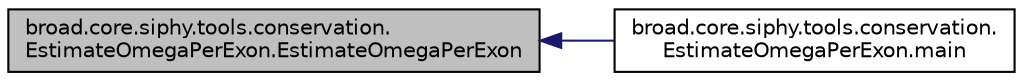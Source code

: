 digraph "broad.core.siphy.tools.conservation.EstimateOmegaPerExon.EstimateOmegaPerExon"
{
  edge [fontname="Helvetica",fontsize="10",labelfontname="Helvetica",labelfontsize="10"];
  node [fontname="Helvetica",fontsize="10",shape=record];
  rankdir="LR";
  Node1 [label="broad.core.siphy.tools.conservation.\lEstimateOmegaPerExon.EstimateOmegaPerExon",height=0.2,width=0.4,color="black", fillcolor="grey75", style="filled" fontcolor="black"];
  Node1 -> Node2 [dir="back",color="midnightblue",fontsize="10",style="solid",fontname="Helvetica"];
  Node2 [label="broad.core.siphy.tools.conservation.\lEstimateOmegaPerExon.main",height=0.2,width=0.4,color="black", fillcolor="white", style="filled",URL="$classbroad_1_1core_1_1siphy_1_1tools_1_1conservation_1_1_estimate_omega_per_exon.html#a02888701d6e68016d609ee5570a1d7b8"];
}
